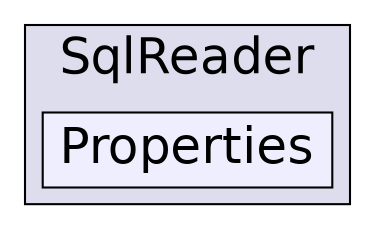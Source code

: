 digraph "C:/Users/nathanael/Documents/resizer/Plugins/SqlReader/Properties" {
  compound=true
  node [ fontsize="24", fontname="Helvetica"];
  edge [ labelfontsize="24", labelfontname="Helvetica"];
  subgraph clusterdir_424972df26d8d271e64f6e36bd5e4529 {
    graph [ bgcolor="#ddddee", pencolor="black", label="SqlReader" fontname="Helvetica", fontsize="24", URL="dir_424972df26d8d271e64f6e36bd5e4529.html"]
  dir_1542c9fd3efa6b28356e79e714536e2f [shape=box, label="Properties", style="filled", fillcolor="#eeeeff", pencolor="black", URL="dir_1542c9fd3efa6b28356e79e714536e2f.html"];
  }
}
